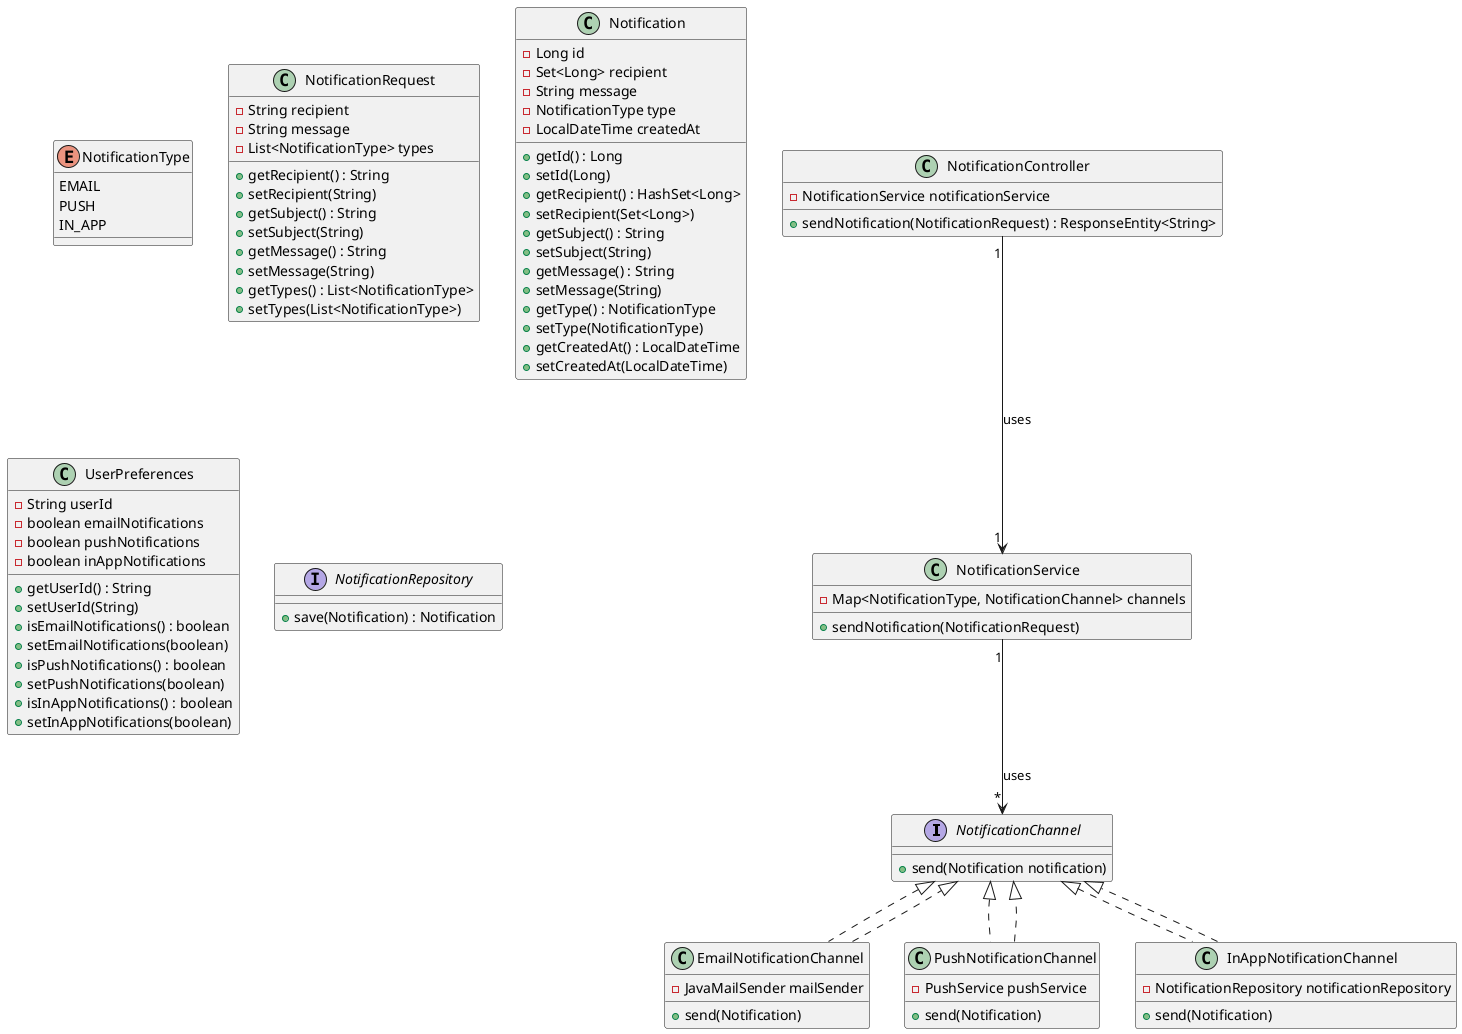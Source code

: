 @startuml
!define SpringComponent stereotype

' Interface NotificationChannel
interface NotificationChannel {
    +send(Notification notification)
}

' Enum NotificationType
enum NotificationType {
    EMAIL
    PUSH
    IN_APP
}

' Class NotificationRequest
class NotificationRequest {
    -String recipient
    -String message
    -List<NotificationType> types
    +getRecipient() : String
    +setRecipient(String)
    +getSubject() : String
    +setSubject(String)
    +getMessage() : String
    +setMessage(String)
    +getTypes() : List<NotificationType>
    +setTypes(List<NotificationType>)
}

' Class Notification
class Notification {
    -Long id
    -Set<Long> recipient
    -String message
    -NotificationType type
    -LocalDateTime createdAt
    +getId() : Long
    +setId(Long)
    +getRecipient() : HashSet<Long>
    +setRecipient(Set<Long>)
    +getSubject() : String
    +setSubject(String)
    +getMessage() : String
    +setMessage(String)
    +getType() : NotificationType
    +setType(NotificationType)
    +getCreatedAt() : LocalDateTime
    +setCreatedAt(LocalDateTime)
}

' Classes implementing NotificationChannel
'@Service
class EmailNotificationChannel implements NotificationChannel {
    -JavaMailSender mailSender
    +send(Notification)
}

'@Service
class PushNotificationChannel implements NotificationChannel {
    -PushService pushService
    +send(Notification)
}

'@Service
class InAppNotificationChannel implements NotificationChannel {
    -NotificationRepository notificationRepository
    +send(Notification)
}

' NotificationService
'@Service
class NotificationService {
    -Map<NotificationType, NotificationChannel> channels
    +sendNotification(NotificationRequest)
}

' AsyncNotificationService
'@Service
'class AsyncNotificationService {
'    -NotificationService notificationService
'    +sendAsyncNotification(NotificationRequest)
'}

' UserPreferences
'@Entity
class UserPreferences {
    -String userId
    -boolean emailNotifications
    -boolean pushNotifications
    -boolean inAppNotifications
    +getUserId() : String
    +setUserId(String)
    +isEmailNotifications() : boolean
    +setEmailNotifications(boolean)
    +isPushNotifications() : boolean
    +setPushNotifications(boolean)
    +isInAppNotifications() : boolean
    +setInAppNotifications(boolean)
}

' NotificationRepository
'@Repository
interface NotificationRepository {
    +save(Notification) : Notification
}

' NotificationController
'@RestController
class NotificationController {
    -NotificationService notificationService
    +sendNotification(NotificationRequest) : ResponseEntity<String>
}

' Relationships
NotificationService "1" --> "*" NotificationChannel : uses
'AsyncNotificationService "1" --> "1" NotificationService : uses
NotificationController "1" --> "1" NotificationService : uses
EmailNotificationChannel ..|> NotificationChannel
PushNotificationChannel ..|> NotificationChannel
InAppNotificationChannel ..|> NotificationChannel
@enduml
